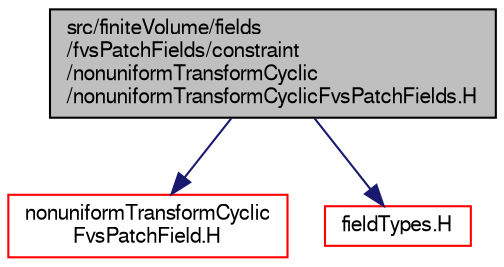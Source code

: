 digraph "src/finiteVolume/fields/fvsPatchFields/constraint/nonuniformTransformCyclic/nonuniformTransformCyclicFvsPatchFields.H"
{
  bgcolor="transparent";
  edge [fontname="FreeSans",fontsize="10",labelfontname="FreeSans",labelfontsize="10"];
  node [fontname="FreeSans",fontsize="10",shape=record];
  Node0 [label="src/finiteVolume/fields\l/fvsPatchFields/constraint\l/nonuniformTransformCyclic\l/nonuniformTransformCyclicFvsPatchFields.H",height=0.2,width=0.4,color="black", fillcolor="grey75", style="filled", fontcolor="black"];
  Node0 -> Node1 [color="midnightblue",fontsize="10",style="solid",fontname="FreeSans"];
  Node1 [label="nonuniformTransformCyclic\lFvsPatchField.H",height=0.2,width=0.4,color="red",URL="$a02621.html"];
  Node0 -> Node123 [color="midnightblue",fontsize="10",style="solid",fontname="FreeSans"];
  Node123 [label="fieldTypes.H",height=0.2,width=0.4,color="red",URL="$a09608.html",tooltip="Include the header files for all the primitive types that Fields are instantiated for..."];
}
